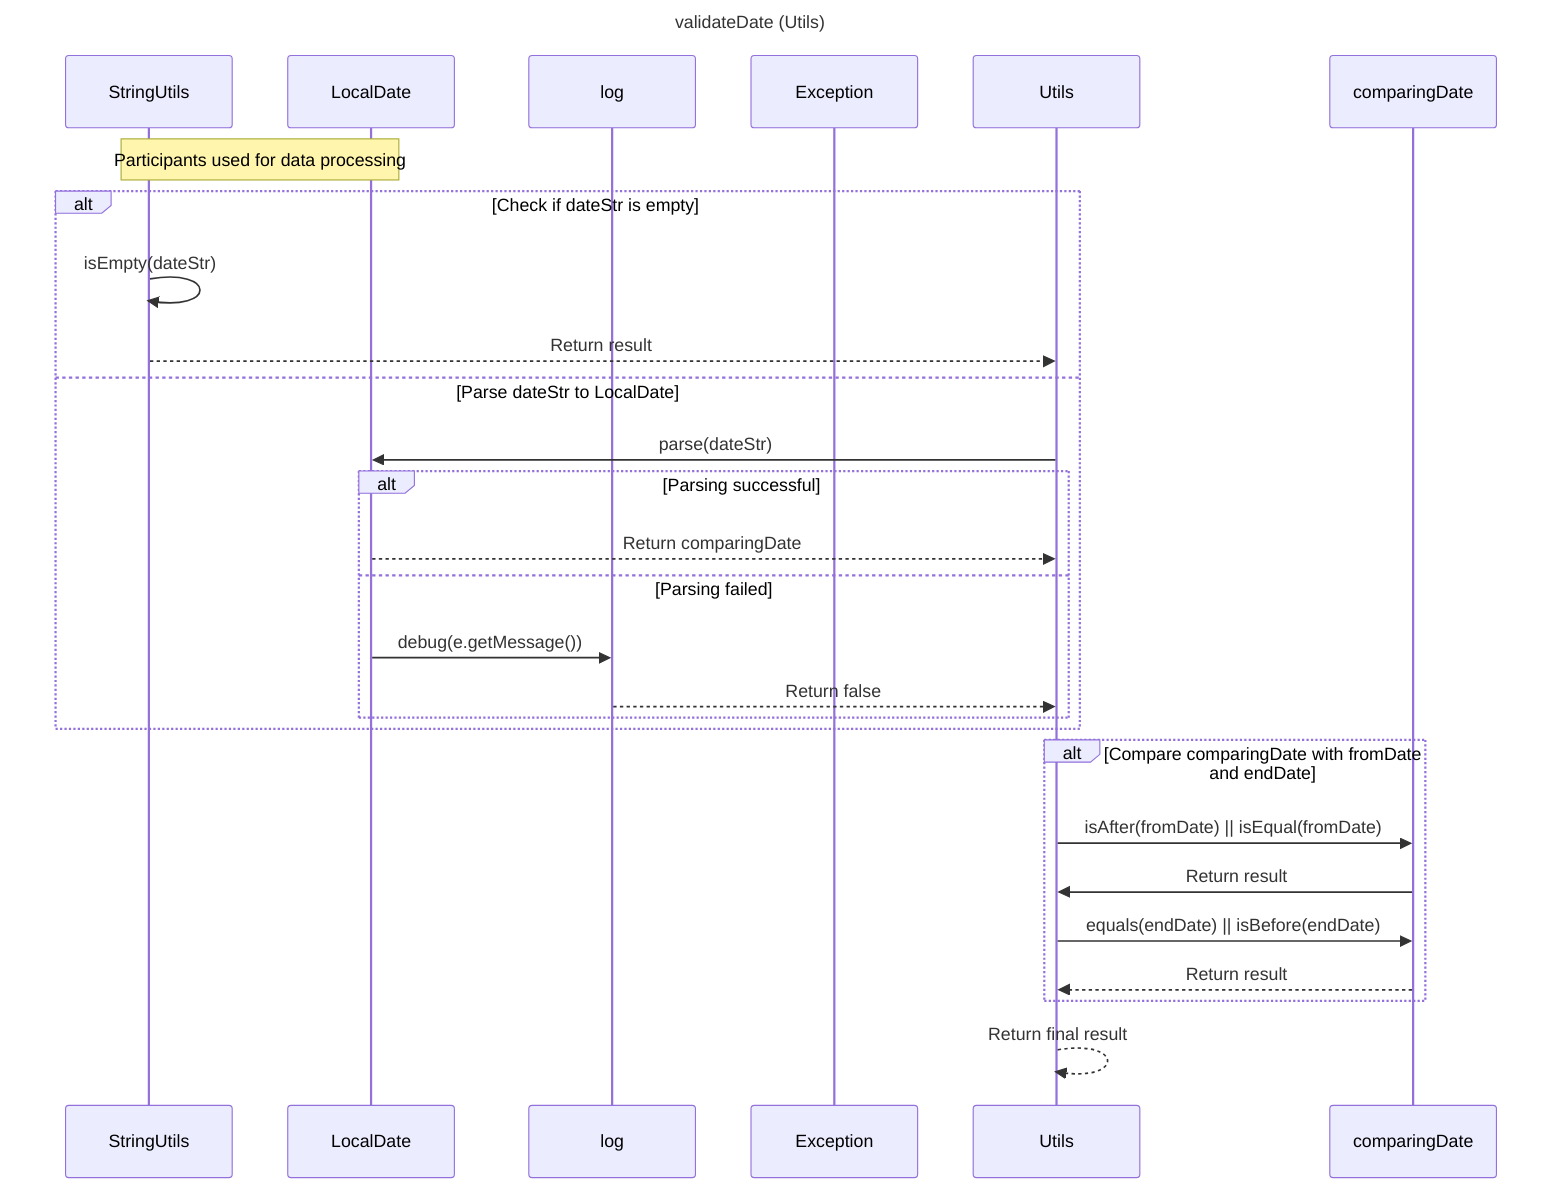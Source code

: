 ---
title: validateDate (Utils)
---

sequenceDiagram
    participant StringUtils
    participant LocalDate
    participant log
    participant Exception

    Note over StringUtils, LocalDate: Participants used for data processing

    alt Check if dateStr is empty
        StringUtils->>StringUtils: isEmpty(dateStr)
        StringUtils-->>Utils: Return result
    else Parse dateStr to LocalDate
        Utils->>LocalDate: parse(dateStr)
        alt Parsing successful
            LocalDate-->>Utils: Return comparingDate
        else Parsing failed
            LocalDate->>log: debug(e.getMessage())
            log-->>Utils: Return false
        end
    end

    alt Compare comparingDate with fromDate and endDate
        Utils->>comparingDate: isAfter(fromDate) || isEqual(fromDate)
        comparingDate->>Utils: Return result
        Utils->>comparingDate: equals(endDate) || isBefore(endDate)
        comparingDate-->>Utils: Return result
    end

    Utils-->>Utils: Return final result